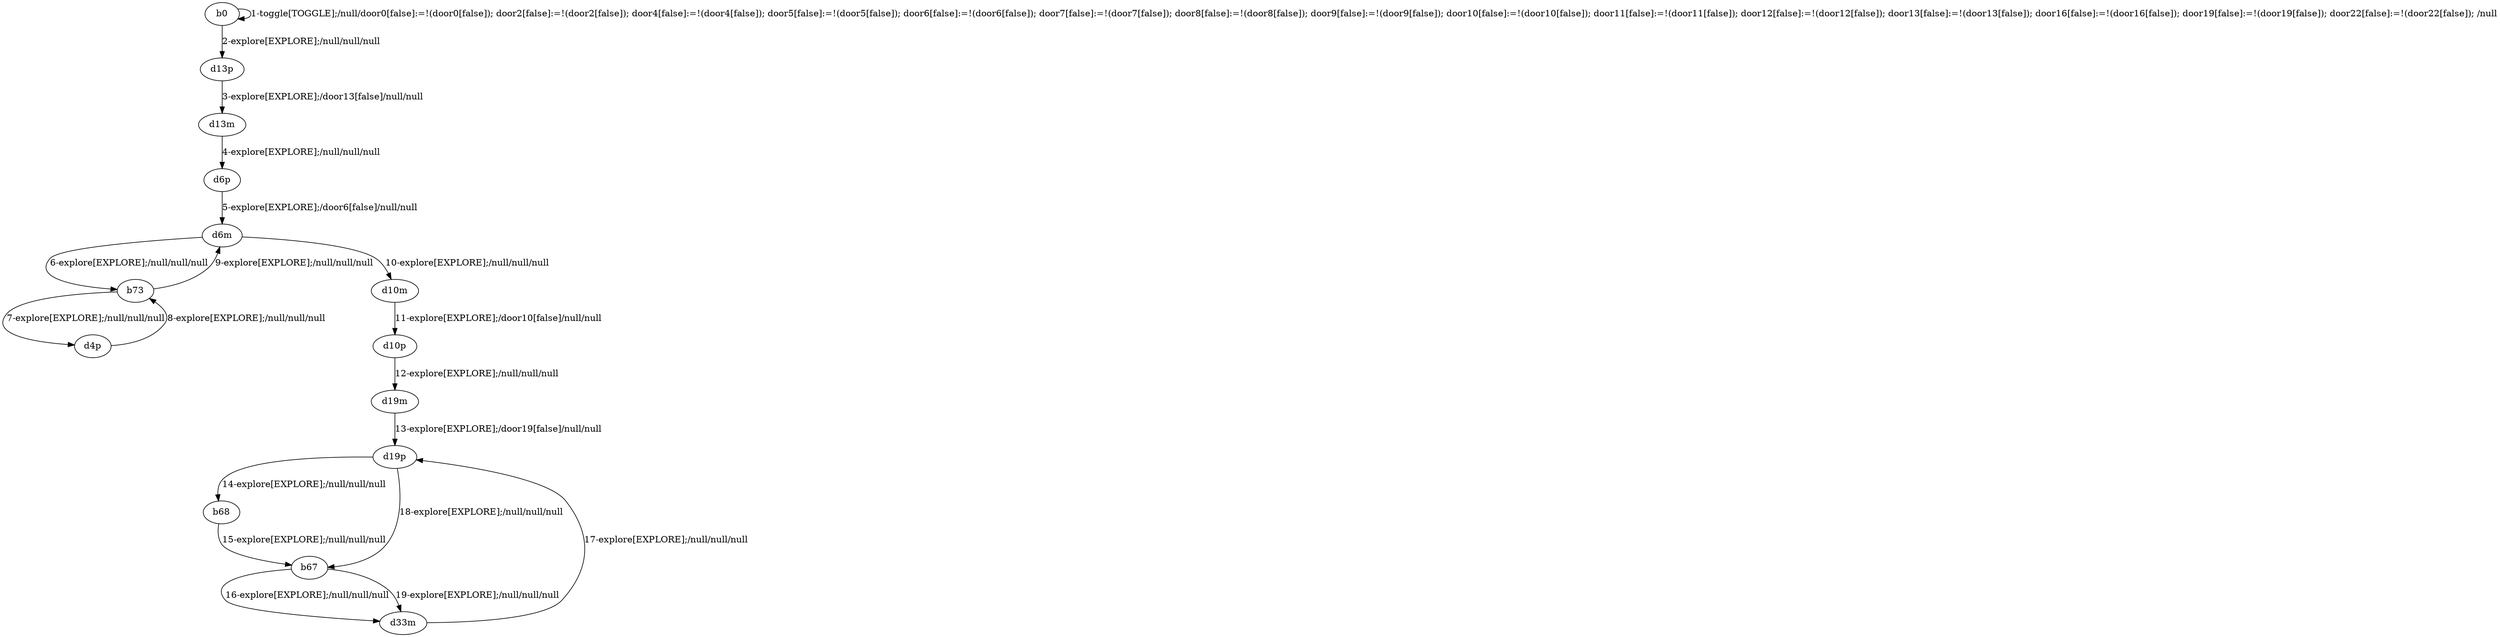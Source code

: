 # Total number of goals covered by this test: 4
# d33m --> d19p
# b67 --> d33m
# b68 --> b67
# d19p --> b68

digraph g {
"b0" -> "b0" [label = "1-toggle[TOGGLE];/null/door0[false]:=!(door0[false]); door2[false]:=!(door2[false]); door4[false]:=!(door4[false]); door5[false]:=!(door5[false]); door6[false]:=!(door6[false]); door7[false]:=!(door7[false]); door8[false]:=!(door8[false]); door9[false]:=!(door9[false]); door10[false]:=!(door10[false]); door11[false]:=!(door11[false]); door12[false]:=!(door12[false]); door13[false]:=!(door13[false]); door16[false]:=!(door16[false]); door19[false]:=!(door19[false]); door22[false]:=!(door22[false]); /null"];
"b0" -> "d13p" [label = "2-explore[EXPLORE];/null/null/null"];
"d13p" -> "d13m" [label = "3-explore[EXPLORE];/door13[false]/null/null"];
"d13m" -> "d6p" [label = "4-explore[EXPLORE];/null/null/null"];
"d6p" -> "d6m" [label = "5-explore[EXPLORE];/door6[false]/null/null"];
"d6m" -> "b73" [label = "6-explore[EXPLORE];/null/null/null"];
"b73" -> "d4p" [label = "7-explore[EXPLORE];/null/null/null"];
"d4p" -> "b73" [label = "8-explore[EXPLORE];/null/null/null"];
"b73" -> "d6m" [label = "9-explore[EXPLORE];/null/null/null"];
"d6m" -> "d10m" [label = "10-explore[EXPLORE];/null/null/null"];
"d10m" -> "d10p" [label = "11-explore[EXPLORE];/door10[false]/null/null"];
"d10p" -> "d19m" [label = "12-explore[EXPLORE];/null/null/null"];
"d19m" -> "d19p" [label = "13-explore[EXPLORE];/door19[false]/null/null"];
"d19p" -> "b68" [label = "14-explore[EXPLORE];/null/null/null"];
"b68" -> "b67" [label = "15-explore[EXPLORE];/null/null/null"];
"b67" -> "d33m" [label = "16-explore[EXPLORE];/null/null/null"];
"d33m" -> "d19p" [label = "17-explore[EXPLORE];/null/null/null"];
"d19p" -> "b67" [label = "18-explore[EXPLORE];/null/null/null"];
"b67" -> "d33m" [label = "19-explore[EXPLORE];/null/null/null"];
}